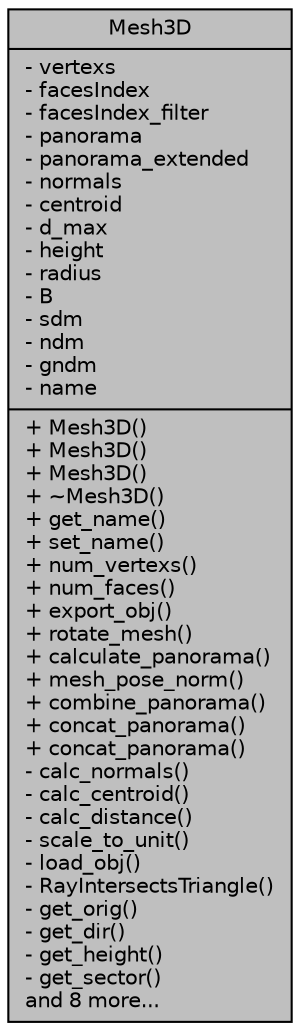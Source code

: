 digraph "Mesh3D"
{
 // LATEX_PDF_SIZE
  edge [fontname="Helvetica",fontsize="10",labelfontname="Helvetica",labelfontsize="10"];
  node [fontname="Helvetica",fontsize="10",shape=record];
  Node1 [label="{Mesh3D\n|- vertexs\l- facesIndex\l- facesIndex_filter\l- panorama\l- panorama_extended\l- normals\l- centroid\l- d_max\l- height\l- radius\l- B\l- sdm\l- ndm\l- gndm\l- name\l|+ Mesh3D()\l+ Mesh3D()\l+ Mesh3D()\l+ ~Mesh3D()\l+ get_name()\l+ set_name()\l+ num_vertexs()\l+ num_faces()\l+ export_obj()\l+ rotate_mesh()\l+ calculate_panorama()\l+ mesh_pose_norm()\l+ combine_panorama()\l+ concat_panorama()\l+ concat_panorama()\l- calc_normals()\l- calc_centroid()\l- calc_distance()\l- scale_to_unit()\l- load_obj()\l- RayIntersectsTriangle()\l- get_orig()\l- get_dir()\l- get_height()\l- get_sector()\land 8 more...\l}",height=0.2,width=0.4,color="black", fillcolor="grey75", style="filled", fontcolor="black",tooltip="This class contains the information about the 3D model."];
}
